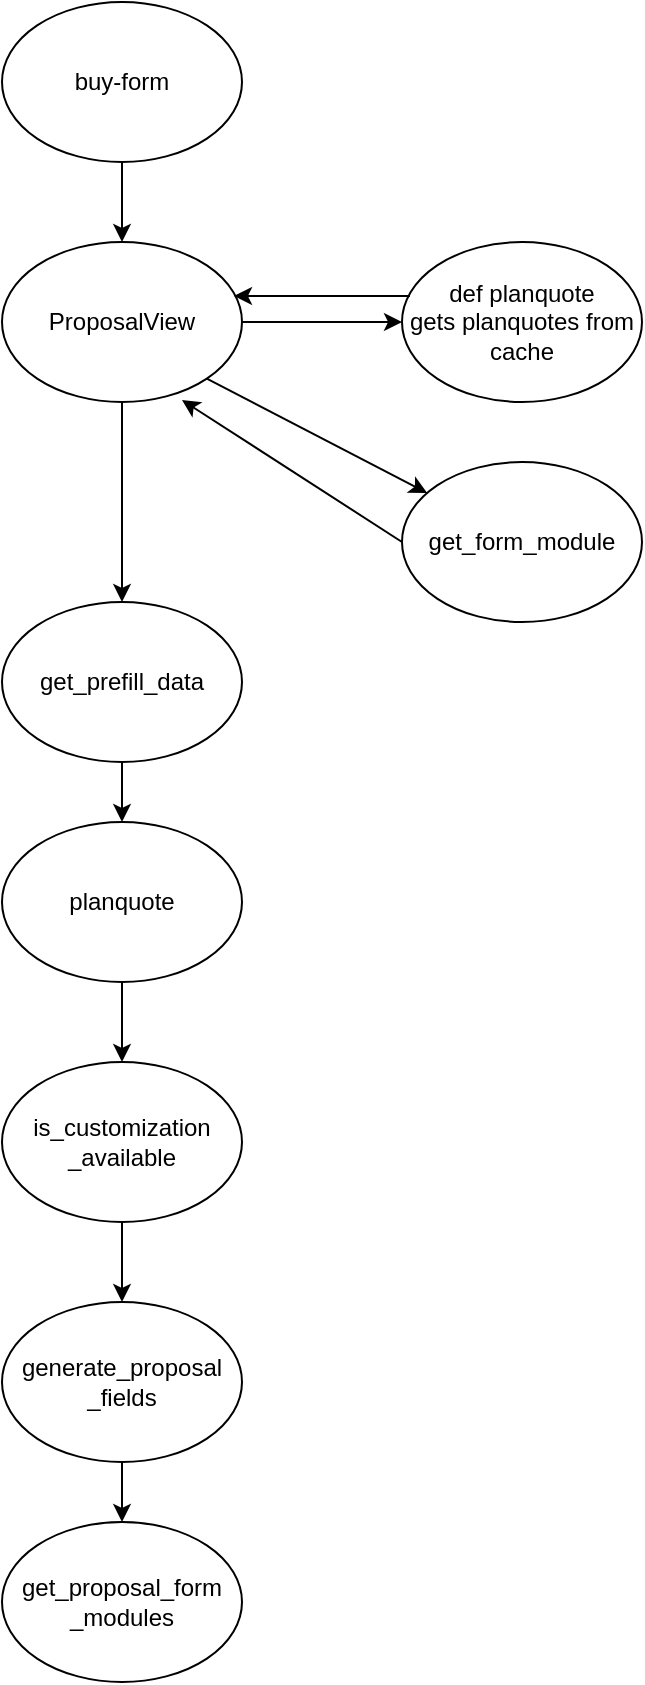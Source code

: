 <mxfile version="20.8.3" type="github">
  <diagram id="FizPLoSQLYe1gzLvjSa9" name="Page-1">
    <mxGraphModel dx="808" dy="495" grid="1" gridSize="10" guides="1" tooltips="1" connect="1" arrows="1" fold="1" page="1" pageScale="1" pageWidth="827" pageHeight="1169" math="0" shadow="0">
      <root>
        <mxCell id="0" />
        <mxCell id="1" parent="0" />
        <mxCell id="Q_FtnWakDOvtHRs0xmHj-1" value="buy-form" style="ellipse;whiteSpace=wrap;html=1;" vertex="1" parent="1">
          <mxGeometry x="140" y="70" width="120" height="80" as="geometry" />
        </mxCell>
        <mxCell id="Q_FtnWakDOvtHRs0xmHj-2" value="" style="endArrow=classic;html=1;rounded=0;exitX=0.5;exitY=1;exitDx=0;exitDy=0;" edge="1" parent="1" source="Q_FtnWakDOvtHRs0xmHj-1">
          <mxGeometry width="50" height="50" relative="1" as="geometry">
            <mxPoint x="390" y="280" as="sourcePoint" />
            <mxPoint x="200" y="190" as="targetPoint" />
          </mxGeometry>
        </mxCell>
        <mxCell id="Q_FtnWakDOvtHRs0xmHj-3" value="ProposalView" style="ellipse;whiteSpace=wrap;html=1;" vertex="1" parent="1">
          <mxGeometry x="140" y="190" width="120" height="80" as="geometry" />
        </mxCell>
        <mxCell id="Q_FtnWakDOvtHRs0xmHj-4" value="" style="endArrow=classic;html=1;rounded=0;exitX=1;exitY=0.5;exitDx=0;exitDy=0;" edge="1" parent="1" source="Q_FtnWakDOvtHRs0xmHj-3" target="Q_FtnWakDOvtHRs0xmHj-5">
          <mxGeometry width="50" height="50" relative="1" as="geometry">
            <mxPoint x="390" y="280" as="sourcePoint" />
            <mxPoint x="300" y="230" as="targetPoint" />
          </mxGeometry>
        </mxCell>
        <mxCell id="Q_FtnWakDOvtHRs0xmHj-5" value="def planquote&lt;br&gt;gets planquotes from&lt;br&gt;cache" style="ellipse;whiteSpace=wrap;html=1;" vertex="1" parent="1">
          <mxGeometry x="340" y="190" width="120" height="80" as="geometry" />
        </mxCell>
        <mxCell id="Q_FtnWakDOvtHRs0xmHj-6" value="" style="endArrow=classic;html=1;rounded=0;exitX=0.033;exitY=0.338;exitDx=0;exitDy=0;exitPerimeter=0;" edge="1" parent="1" source="Q_FtnWakDOvtHRs0xmHj-5">
          <mxGeometry width="50" height="50" relative="1" as="geometry">
            <mxPoint x="390" y="270" as="sourcePoint" />
            <mxPoint x="256" y="217" as="targetPoint" />
          </mxGeometry>
        </mxCell>
        <mxCell id="Q_FtnWakDOvtHRs0xmHj-7" value="" style="endArrow=classic;html=1;rounded=0;exitX=1;exitY=1;exitDx=0;exitDy=0;" edge="1" parent="1" source="Q_FtnWakDOvtHRs0xmHj-3" target="Q_FtnWakDOvtHRs0xmHj-8">
          <mxGeometry width="50" height="50" relative="1" as="geometry">
            <mxPoint x="390" y="270" as="sourcePoint" />
            <mxPoint x="350" y="320" as="targetPoint" />
          </mxGeometry>
        </mxCell>
        <mxCell id="Q_FtnWakDOvtHRs0xmHj-8" value="get_form_module" style="ellipse;whiteSpace=wrap;html=1;" vertex="1" parent="1">
          <mxGeometry x="340" y="300" width="120" height="80" as="geometry" />
        </mxCell>
        <mxCell id="Q_FtnWakDOvtHRs0xmHj-9" value="" style="endArrow=classic;html=1;rounded=0;exitX=0;exitY=0.5;exitDx=0;exitDy=0;entryX=0.75;entryY=0.988;entryDx=0;entryDy=0;entryPerimeter=0;" edge="1" parent="1" source="Q_FtnWakDOvtHRs0xmHj-8" target="Q_FtnWakDOvtHRs0xmHj-3">
          <mxGeometry width="50" height="50" relative="1" as="geometry">
            <mxPoint x="390" y="270" as="sourcePoint" />
            <mxPoint x="440" y="220" as="targetPoint" />
          </mxGeometry>
        </mxCell>
        <mxCell id="Q_FtnWakDOvtHRs0xmHj-10" value="" style="endArrow=classic;html=1;rounded=0;exitX=0.5;exitY=1;exitDx=0;exitDy=0;" edge="1" parent="1" source="Q_FtnWakDOvtHRs0xmHj-3" target="Q_FtnWakDOvtHRs0xmHj-11">
          <mxGeometry width="50" height="50" relative="1" as="geometry">
            <mxPoint x="330" y="390" as="sourcePoint" />
            <mxPoint x="200" y="400" as="targetPoint" />
          </mxGeometry>
        </mxCell>
        <mxCell id="Q_FtnWakDOvtHRs0xmHj-11" value="get_prefill_data" style="ellipse;whiteSpace=wrap;html=1;" vertex="1" parent="1">
          <mxGeometry x="140" y="370" width="120" height="80" as="geometry" />
        </mxCell>
        <mxCell id="Q_FtnWakDOvtHRs0xmHj-12" value="" style="endArrow=classic;html=1;rounded=0;exitX=0.5;exitY=1;exitDx=0;exitDy=0;" edge="1" parent="1" source="Q_FtnWakDOvtHRs0xmHj-11">
          <mxGeometry width="50" height="50" relative="1" as="geometry">
            <mxPoint x="330" y="390" as="sourcePoint" />
            <mxPoint x="200" y="480" as="targetPoint" />
          </mxGeometry>
        </mxCell>
        <mxCell id="Q_FtnWakDOvtHRs0xmHj-13" value="planquote" style="ellipse;whiteSpace=wrap;html=1;" vertex="1" parent="1">
          <mxGeometry x="140" y="480" width="120" height="80" as="geometry" />
        </mxCell>
        <mxCell id="Q_FtnWakDOvtHRs0xmHj-14" value="" style="endArrow=classic;html=1;rounded=0;exitX=0.5;exitY=1;exitDx=0;exitDy=0;" edge="1" parent="1" source="Q_FtnWakDOvtHRs0xmHj-13" target="Q_FtnWakDOvtHRs0xmHj-15">
          <mxGeometry width="50" height="50" relative="1" as="geometry">
            <mxPoint x="300" y="710" as="sourcePoint" />
            <mxPoint x="200" y="600" as="targetPoint" />
          </mxGeometry>
        </mxCell>
        <mxCell id="Q_FtnWakDOvtHRs0xmHj-15" value="is_customization&lt;br&gt;_available" style="ellipse;whiteSpace=wrap;html=1;" vertex="1" parent="1">
          <mxGeometry x="140" y="600" width="120" height="80" as="geometry" />
        </mxCell>
        <mxCell id="Q_FtnWakDOvtHRs0xmHj-16" value="" style="endArrow=classic;html=1;rounded=0;exitX=0.5;exitY=1;exitDx=0;exitDy=0;" edge="1" parent="1" source="Q_FtnWakDOvtHRs0xmHj-15">
          <mxGeometry width="50" height="50" relative="1" as="geometry">
            <mxPoint x="300" y="700" as="sourcePoint" />
            <mxPoint x="200" y="720" as="targetPoint" />
          </mxGeometry>
        </mxCell>
        <mxCell id="Q_FtnWakDOvtHRs0xmHj-17" value="generate_proposal&lt;br&gt;_fields" style="ellipse;whiteSpace=wrap;html=1;" vertex="1" parent="1">
          <mxGeometry x="140" y="720" width="120" height="80" as="geometry" />
        </mxCell>
        <mxCell id="Q_FtnWakDOvtHRs0xmHj-18" value="" style="endArrow=classic;html=1;rounded=0;exitX=0.5;exitY=1;exitDx=0;exitDy=0;" edge="1" parent="1" source="Q_FtnWakDOvtHRs0xmHj-17" target="Q_FtnWakDOvtHRs0xmHj-19">
          <mxGeometry width="50" height="50" relative="1" as="geometry">
            <mxPoint x="280" y="890" as="sourcePoint" />
            <mxPoint x="200" y="840" as="targetPoint" />
          </mxGeometry>
        </mxCell>
        <mxCell id="Q_FtnWakDOvtHRs0xmHj-19" value="get_proposal_form&lt;br&gt;_modules" style="ellipse;whiteSpace=wrap;html=1;" vertex="1" parent="1">
          <mxGeometry x="140" y="830" width="120" height="80" as="geometry" />
        </mxCell>
      </root>
    </mxGraphModel>
  </diagram>
</mxfile>

